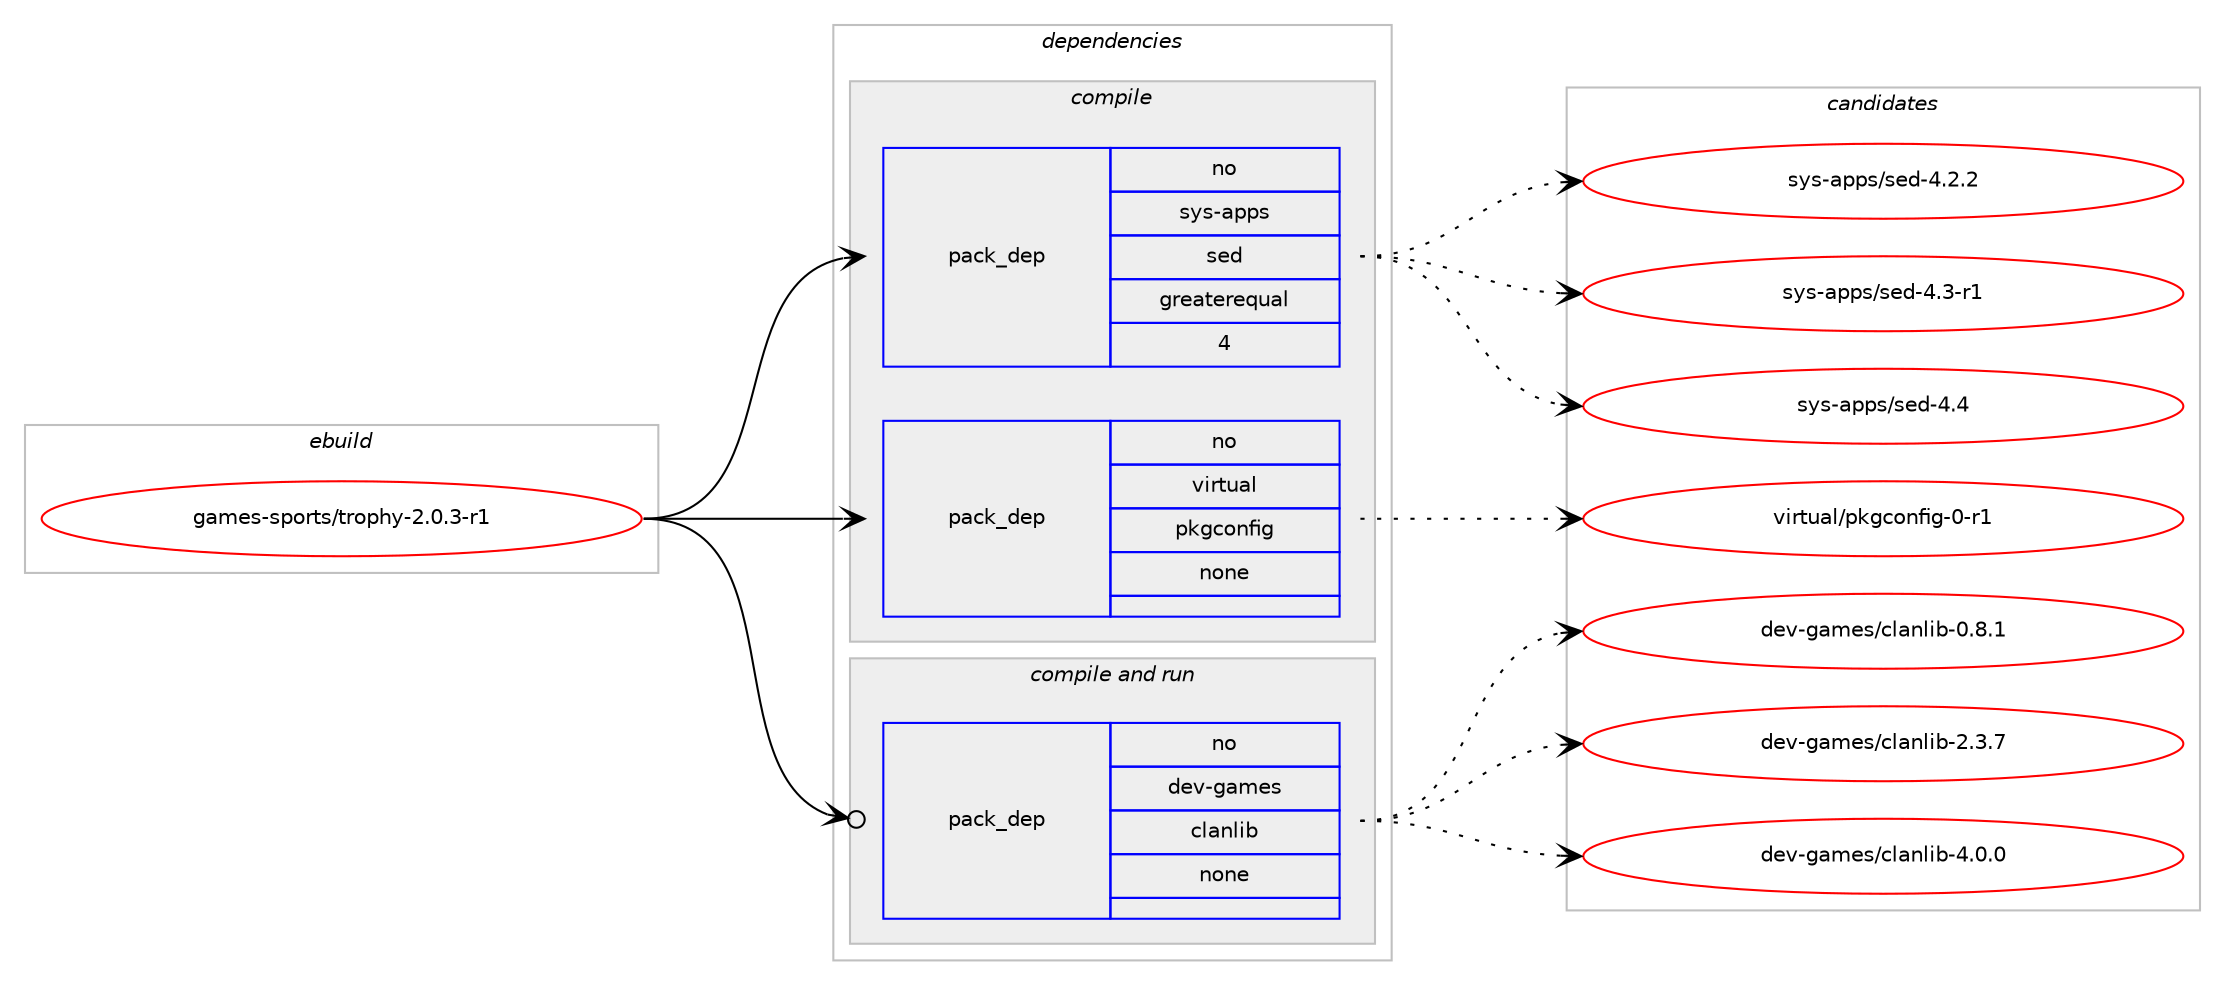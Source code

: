 digraph prolog {

# *************
# Graph options
# *************

newrank=true;
concentrate=true;
compound=true;
graph [rankdir=LR,fontname=Helvetica,fontsize=10,ranksep=1.5];#, ranksep=2.5, nodesep=0.2];
edge  [arrowhead=vee];
node  [fontname=Helvetica,fontsize=10];

# **********
# The ebuild
# **********

subgraph cluster_leftcol {
color=gray;
rank=same;
label=<<i>ebuild</i>>;
id [label="games-sports/trophy-2.0.3-r1", color=red, width=4, href="../games-sports/trophy-2.0.3-r1.svg"];
}

# ****************
# The dependencies
# ****************

subgraph cluster_midcol {
color=gray;
label=<<i>dependencies</i>>;
subgraph cluster_compile {
fillcolor="#eeeeee";
style=filled;
label=<<i>compile</i>>;
subgraph pack218048 {
dependency303898 [label=<<TABLE BORDER="0" CELLBORDER="1" CELLSPACING="0" CELLPADDING="4" WIDTH="220"><TR><TD ROWSPAN="6" CELLPADDING="30">pack_dep</TD></TR><TR><TD WIDTH="110">no</TD></TR><TR><TD>sys-apps</TD></TR><TR><TD>sed</TD></TR><TR><TD>greaterequal</TD></TR><TR><TD>4</TD></TR></TABLE>>, shape=none, color=blue];
}
id:e -> dependency303898:w [weight=20,style="solid",arrowhead="vee"];
subgraph pack218049 {
dependency303899 [label=<<TABLE BORDER="0" CELLBORDER="1" CELLSPACING="0" CELLPADDING="4" WIDTH="220"><TR><TD ROWSPAN="6" CELLPADDING="30">pack_dep</TD></TR><TR><TD WIDTH="110">no</TD></TR><TR><TD>virtual</TD></TR><TR><TD>pkgconfig</TD></TR><TR><TD>none</TD></TR><TR><TD></TD></TR></TABLE>>, shape=none, color=blue];
}
id:e -> dependency303899:w [weight=20,style="solid",arrowhead="vee"];
}
subgraph cluster_compileandrun {
fillcolor="#eeeeee";
style=filled;
label=<<i>compile and run</i>>;
subgraph pack218050 {
dependency303900 [label=<<TABLE BORDER="0" CELLBORDER="1" CELLSPACING="0" CELLPADDING="4" WIDTH="220"><TR><TD ROWSPAN="6" CELLPADDING="30">pack_dep</TD></TR><TR><TD WIDTH="110">no</TD></TR><TR><TD>dev-games</TD></TR><TR><TD>clanlib</TD></TR><TR><TD>none</TD></TR><TR><TD></TD></TR></TABLE>>, shape=none, color=blue];
}
id:e -> dependency303900:w [weight=20,style="solid",arrowhead="odotvee"];
}
subgraph cluster_run {
fillcolor="#eeeeee";
style=filled;
label=<<i>run</i>>;
}
}

# **************
# The candidates
# **************

subgraph cluster_choices {
rank=same;
color=gray;
label=<<i>candidates</i>>;

subgraph choice218048 {
color=black;
nodesep=1;
choice115121115459711211211547115101100455246504650 [label="sys-apps/sed-4.2.2", color=red, width=4,href="../sys-apps/sed-4.2.2.svg"];
choice115121115459711211211547115101100455246514511449 [label="sys-apps/sed-4.3-r1", color=red, width=4,href="../sys-apps/sed-4.3-r1.svg"];
choice11512111545971121121154711510110045524652 [label="sys-apps/sed-4.4", color=red, width=4,href="../sys-apps/sed-4.4.svg"];
dependency303898:e -> choice115121115459711211211547115101100455246504650:w [style=dotted,weight="100"];
dependency303898:e -> choice115121115459711211211547115101100455246514511449:w [style=dotted,weight="100"];
dependency303898:e -> choice11512111545971121121154711510110045524652:w [style=dotted,weight="100"];
}
subgraph choice218049 {
color=black;
nodesep=1;
choice11810511411611797108471121071039911111010210510345484511449 [label="virtual/pkgconfig-0-r1", color=red, width=4,href="../virtual/pkgconfig-0-r1.svg"];
dependency303899:e -> choice11810511411611797108471121071039911111010210510345484511449:w [style=dotted,weight="100"];
}
subgraph choice218050 {
color=black;
nodesep=1;
choice100101118451039710910111547991089711010810598454846564649 [label="dev-games/clanlib-0.8.1", color=red, width=4,href="../dev-games/clanlib-0.8.1.svg"];
choice100101118451039710910111547991089711010810598455046514655 [label="dev-games/clanlib-2.3.7", color=red, width=4,href="../dev-games/clanlib-2.3.7.svg"];
choice100101118451039710910111547991089711010810598455246484648 [label="dev-games/clanlib-4.0.0", color=red, width=4,href="../dev-games/clanlib-4.0.0.svg"];
dependency303900:e -> choice100101118451039710910111547991089711010810598454846564649:w [style=dotted,weight="100"];
dependency303900:e -> choice100101118451039710910111547991089711010810598455046514655:w [style=dotted,weight="100"];
dependency303900:e -> choice100101118451039710910111547991089711010810598455246484648:w [style=dotted,weight="100"];
}
}

}

